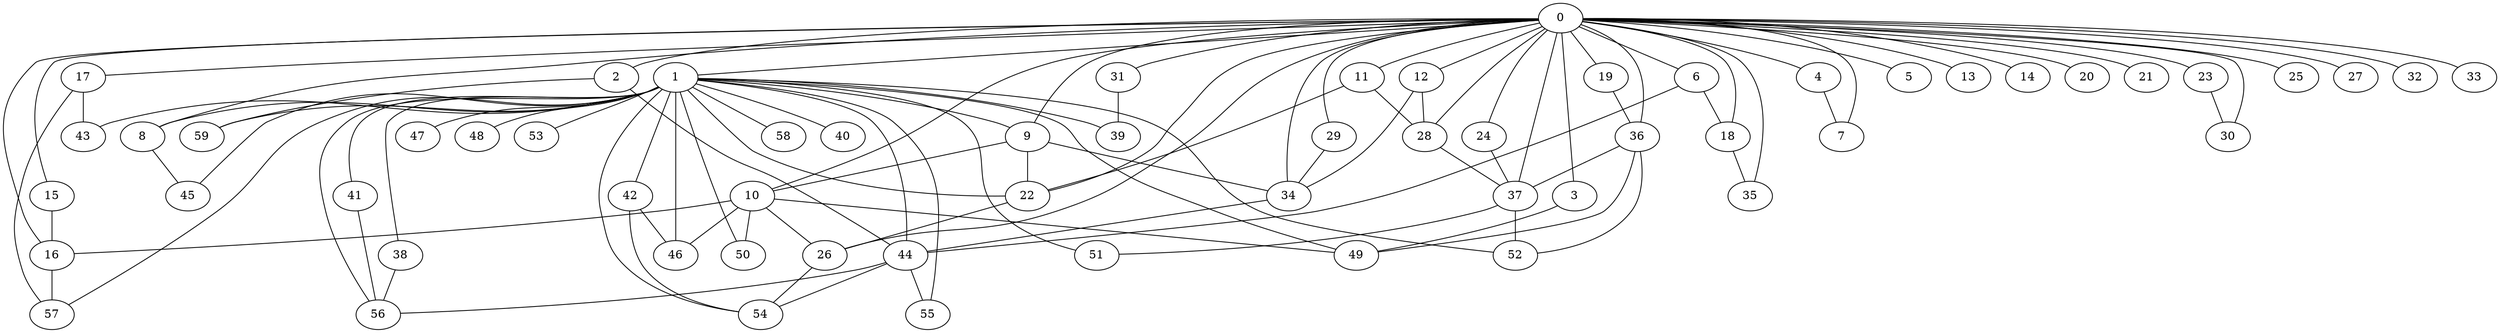 
graph graphname {
    0 -- 1
0 -- 2
0 -- 3
0 -- 4
0 -- 5
0 -- 6
0 -- 7
0 -- 8
0 -- 9
0 -- 10
0 -- 11
0 -- 12
0 -- 13
0 -- 14
0 -- 15
0 -- 16
0 -- 17
0 -- 18
0 -- 19
0 -- 20
0 -- 21
0 -- 22
0 -- 23
0 -- 24
0 -- 25
0 -- 26
0 -- 27
0 -- 28
0 -- 29
0 -- 30
0 -- 31
0 -- 32
0 -- 33
0 -- 34
0 -- 35
0 -- 36
0 -- 37
1 -- 38
1 -- 39
1 -- 40
1 -- 41
1 -- 42
1 -- 43
1 -- 44
1 -- 45
1 -- 46
1 -- 47
1 -- 48
1 -- 49
1 -- 50
1 -- 51
1 -- 52
1 -- 53
1 -- 54
1 -- 55
1 -- 56
1 -- 57
1 -- 58
1 -- 59
1 -- 22
1 -- 8
1 -- 9
2 -- 59
2 -- 44
3 -- 49
4 -- 7
6 -- 44
6 -- 18
8 -- 45
9 -- 34
9 -- 22
9 -- 10
10 -- 46
10 -- 26
10 -- 49
10 -- 50
10 -- 16
11 -- 28
11 -- 22
12 -- 34
12 -- 28
15 -- 16
16 -- 57
17 -- 43
17 -- 57
18 -- 35
19 -- 36
22 -- 26
23 -- 30
24 -- 37
26 -- 54
28 -- 37
29 -- 34
31 -- 39
34 -- 44
36 -- 37
36 -- 52
36 -- 49
37 -- 52
37 -- 51
38 -- 56
41 -- 56
42 -- 54
42 -- 46
44 -- 56
44 -- 54
44 -- 55

}
